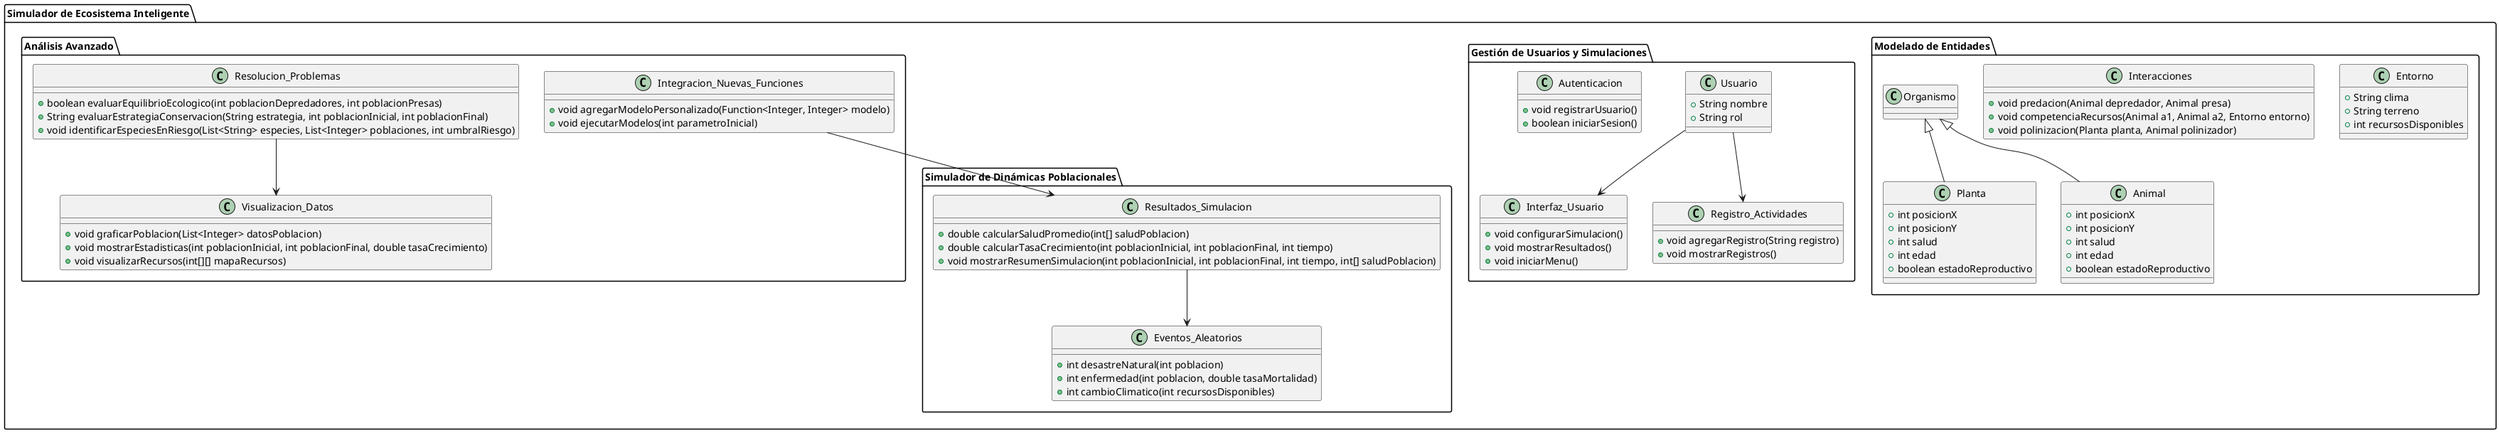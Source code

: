 @startuml

package "Simulador de Ecosistema Inteligente" {

    package "Modelado de Entidades" {
        class Planta {
            +int posicionX
            +int posicionY
            +int salud
            +int edad
            +boolean estadoReproductivo
        }
        class Animal {
            +int posicionX
            +int posicionY
            +int salud
            +int edad
            +boolean estadoReproductivo
        }
        class Entorno {
            +String clima
            +String terreno
            +int recursosDisponibles
        }
        class Interacciones {
            +void predacion(Animal depredador, Animal presa)
            +void competenciaRecursos(Animal a1, Animal a2, Entorno entorno)
            +void polinizacion(Planta planta, Animal polinizador)
        }
        Organismo <|-- Planta
        Organismo <|-- Animal
    }

    package "Simulador de Dinámicas Poblacionales" {
        class Resultados_Simulacion {
            +double calcularSaludPromedio(int[] saludPoblacion)
            +double calcularTasaCrecimiento(int poblacionInicial, int poblacionFinal, int tiempo)
            +void mostrarResumenSimulacion(int poblacionInicial, int poblacionFinal, int tiempo, int[] saludPoblacion)
        }
        class Eventos_Aleatorios {
            +int desastreNatural(int poblacion)
            +int enfermedad(int poblacion, double tasaMortalidad)
            +int cambioClimatico(int recursosDisponibles)
        }
        Resultados_Simulacion --> Eventos_Aleatorios
    }

    package "Gestión de Usuarios y Simulaciones" {
        class Usuario {
            +String nombre
            +String rol
        }
        class Interfaz_Usuario {
            +void configurarSimulacion()
            +void mostrarResultados()
            +void iniciarMenu()
        }
        class Autenticacion {
            +void registrarUsuario()
            +boolean iniciarSesion()
        }
        class Registro_Actividades {
            +void agregarRegistro(String registro)
            +void mostrarRegistros()
        }
        Usuario --> Interfaz_Usuario
        Usuario --> Registro_Actividades
    }

    package "Análisis Avanzado" {
        class Resolucion_Problemas {
            +boolean evaluarEquilibrioEcologico(int poblacionDepredadores, int poblacionPresas)
            +String evaluarEstrategiaConservacion(String estrategia, int poblacionInicial, int poblacionFinal)
            +void identificarEspeciesEnRiesgo(List<String> especies, List<Integer> poblaciones, int umbralRiesgo)
        }
        class Visualizacion_Datos {
            +void graficarPoblacion(List<Integer> datosPoblacion)
            +void mostrarEstadisticas(int poblacionInicial, int poblacionFinal, double tasaCrecimiento)
            +void visualizarRecursos(int[][] mapaRecursos)
        }
        class Integracion_Nuevas_Funciones {
            +void agregarModeloPersonalizado(Function<Integer, Integer> modelo)
            +void ejecutarModelos(int parametroInicial)
        }
        Resolucion_Problemas --> Visualizacion_Datos
        Integracion_Nuevas_Funciones --> Resultados_Simulacion
    }
}

@enduml